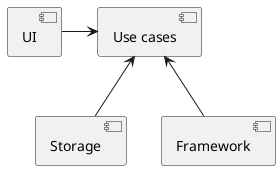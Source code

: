 
@startuml
	component "UI" as ui
	component "Use cases" as uc
	component "Storage" as s
	component "Framework" as f
	
	ui -> uc
	s -up-> uc
	f -up-> uc
	
	
	
@enduml
